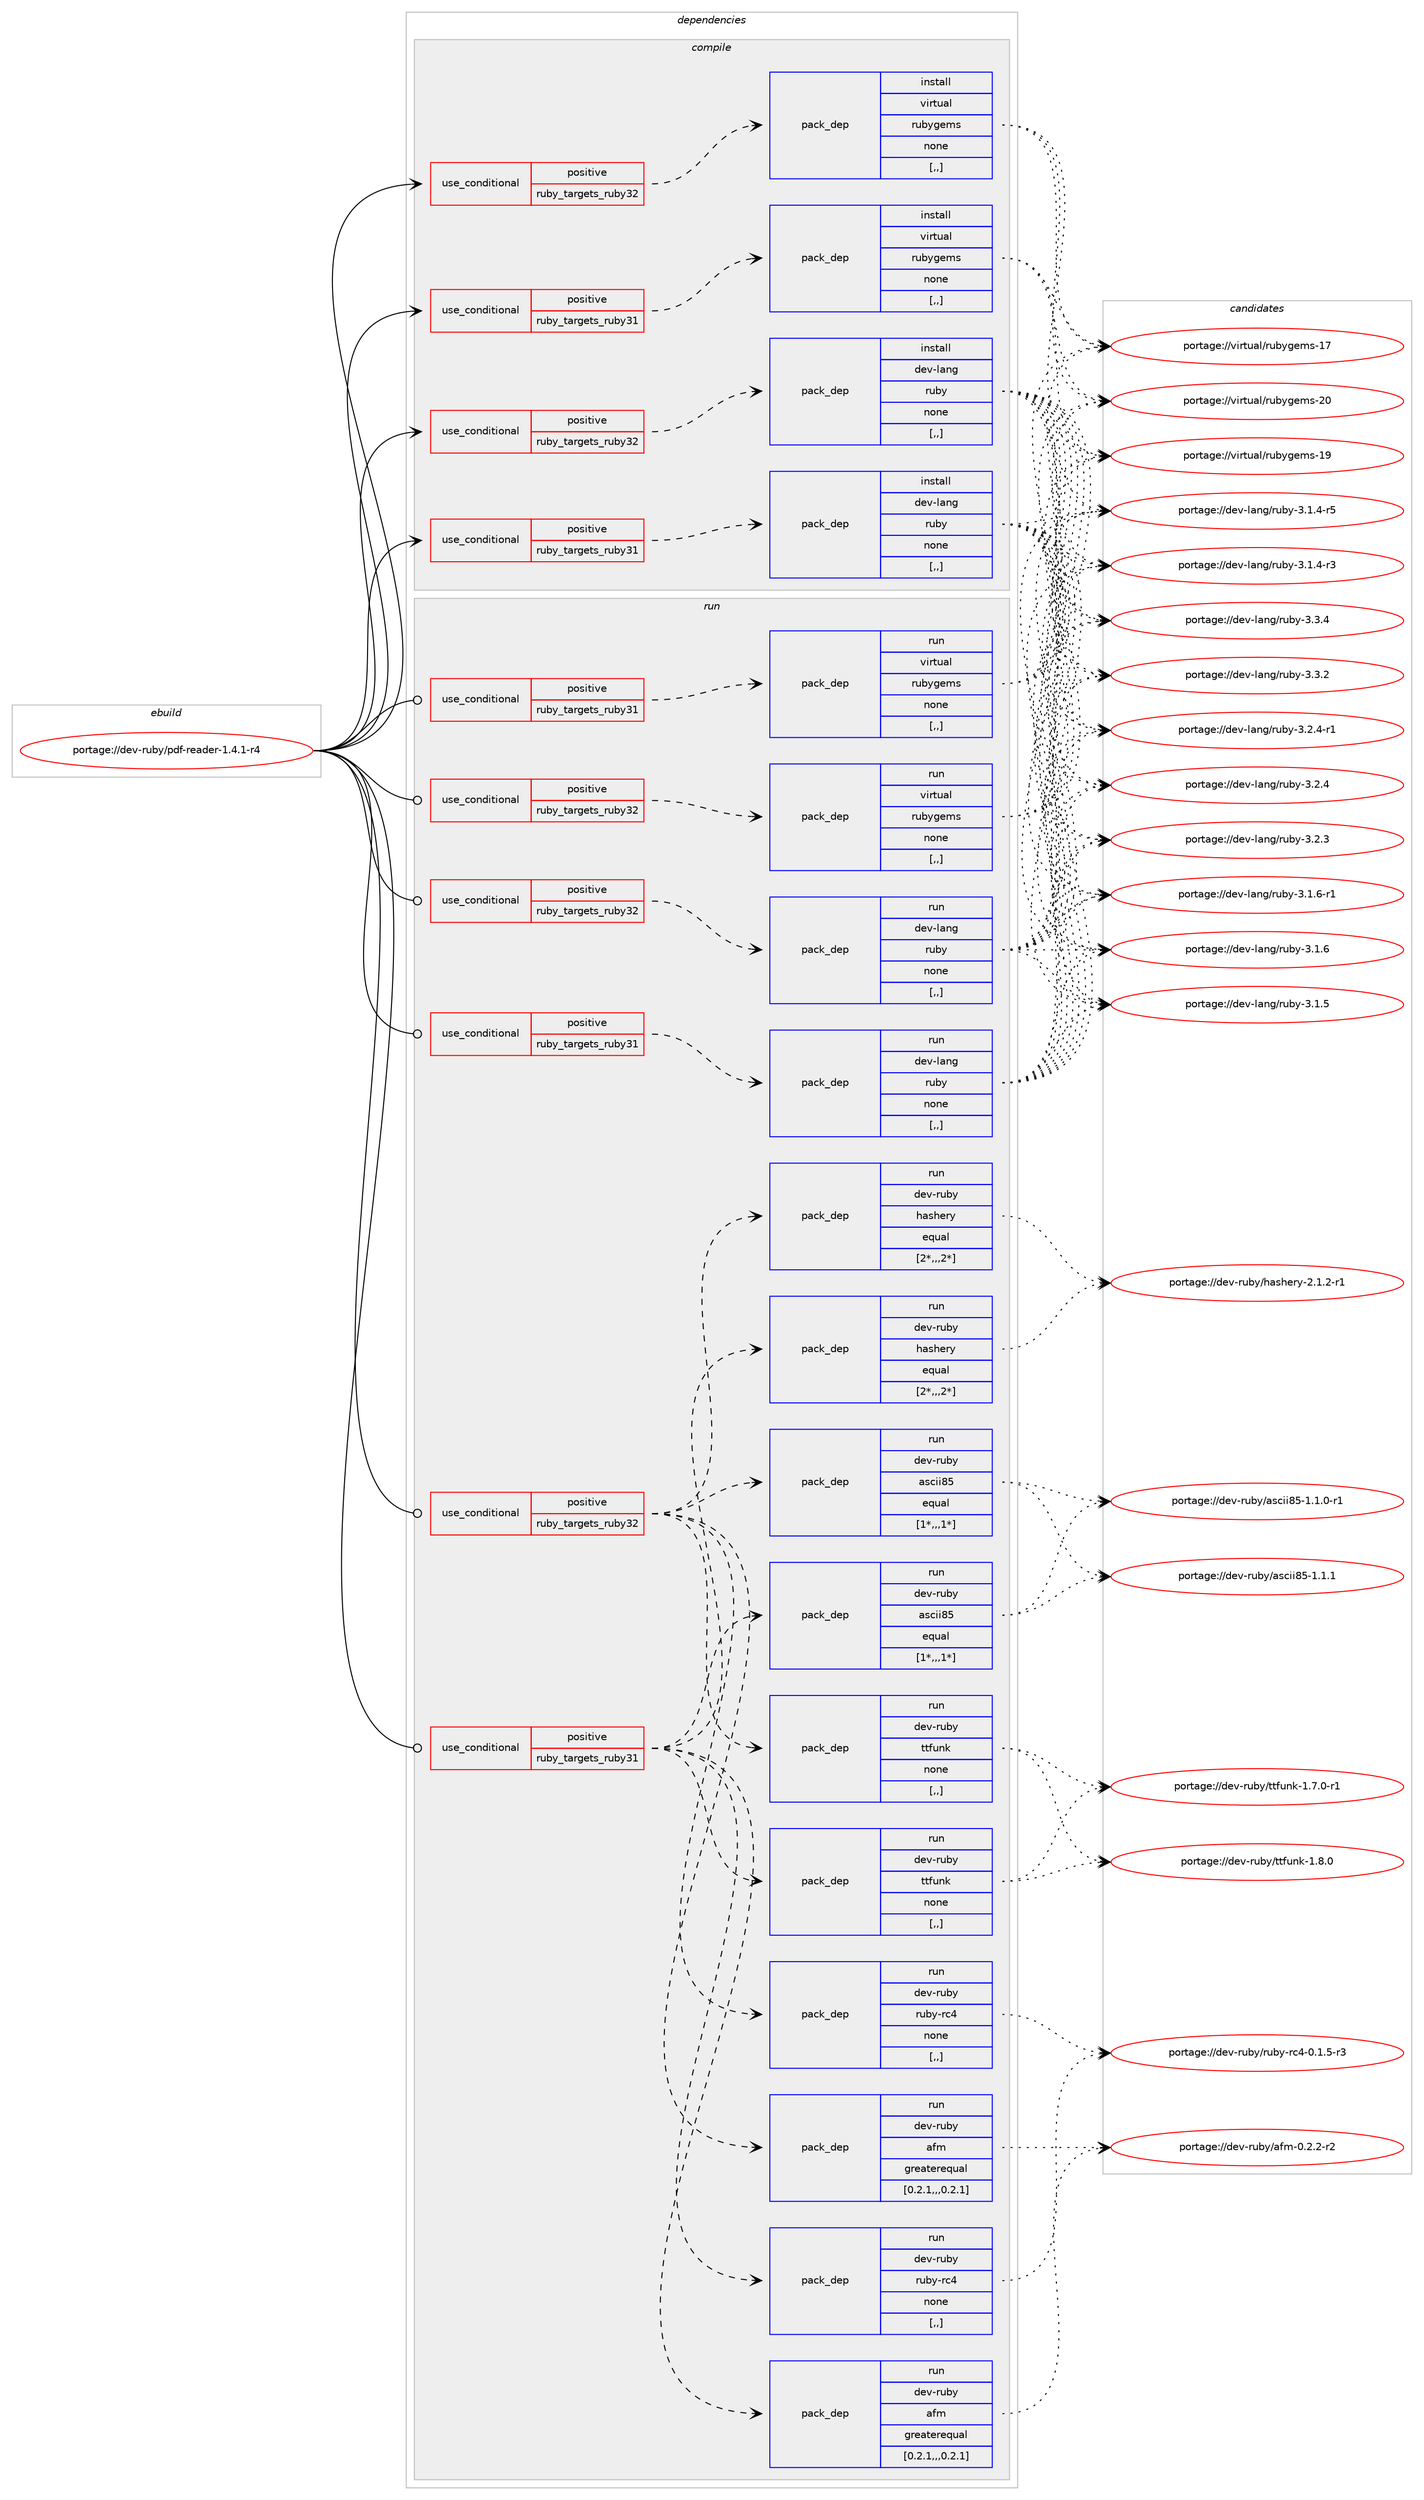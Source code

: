 digraph prolog {

# *************
# Graph options
# *************

newrank=true;
concentrate=true;
compound=true;
graph [rankdir=LR,fontname=Helvetica,fontsize=10,ranksep=1.5];#, ranksep=2.5, nodesep=0.2];
edge  [arrowhead=vee];
node  [fontname=Helvetica,fontsize=10];

# **********
# The ebuild
# **********

subgraph cluster_leftcol {
color=gray;
label=<<i>ebuild</i>>;
id [label="portage://dev-ruby/pdf-reader-1.4.1-r4", color=red, width=4, href="../dev-ruby/pdf-reader-1.4.1-r4.svg"];
}

# ****************
# The dependencies
# ****************

subgraph cluster_midcol {
color=gray;
label=<<i>dependencies</i>>;
subgraph cluster_compile {
fillcolor="#eeeeee";
style=filled;
label=<<i>compile</i>>;
subgraph cond52366 {
dependency193632 [label=<<TABLE BORDER="0" CELLBORDER="1" CELLSPACING="0" CELLPADDING="4"><TR><TD ROWSPAN="3" CELLPADDING="10">use_conditional</TD></TR><TR><TD>positive</TD></TR><TR><TD>ruby_targets_ruby31</TD></TR></TABLE>>, shape=none, color=red];
subgraph pack139911 {
dependency193633 [label=<<TABLE BORDER="0" CELLBORDER="1" CELLSPACING="0" CELLPADDING="4" WIDTH="220"><TR><TD ROWSPAN="6" CELLPADDING="30">pack_dep</TD></TR><TR><TD WIDTH="110">install</TD></TR><TR><TD>dev-lang</TD></TR><TR><TD>ruby</TD></TR><TR><TD>none</TD></TR><TR><TD>[,,]</TD></TR></TABLE>>, shape=none, color=blue];
}
dependency193632:e -> dependency193633:w [weight=20,style="dashed",arrowhead="vee"];
}
id:e -> dependency193632:w [weight=20,style="solid",arrowhead="vee"];
subgraph cond52367 {
dependency193634 [label=<<TABLE BORDER="0" CELLBORDER="1" CELLSPACING="0" CELLPADDING="4"><TR><TD ROWSPAN="3" CELLPADDING="10">use_conditional</TD></TR><TR><TD>positive</TD></TR><TR><TD>ruby_targets_ruby31</TD></TR></TABLE>>, shape=none, color=red];
subgraph pack139912 {
dependency193635 [label=<<TABLE BORDER="0" CELLBORDER="1" CELLSPACING="0" CELLPADDING="4" WIDTH="220"><TR><TD ROWSPAN="6" CELLPADDING="30">pack_dep</TD></TR><TR><TD WIDTH="110">install</TD></TR><TR><TD>virtual</TD></TR><TR><TD>rubygems</TD></TR><TR><TD>none</TD></TR><TR><TD>[,,]</TD></TR></TABLE>>, shape=none, color=blue];
}
dependency193634:e -> dependency193635:w [weight=20,style="dashed",arrowhead="vee"];
}
id:e -> dependency193634:w [weight=20,style="solid",arrowhead="vee"];
subgraph cond52368 {
dependency193636 [label=<<TABLE BORDER="0" CELLBORDER="1" CELLSPACING="0" CELLPADDING="4"><TR><TD ROWSPAN="3" CELLPADDING="10">use_conditional</TD></TR><TR><TD>positive</TD></TR><TR><TD>ruby_targets_ruby32</TD></TR></TABLE>>, shape=none, color=red];
subgraph pack139913 {
dependency193637 [label=<<TABLE BORDER="0" CELLBORDER="1" CELLSPACING="0" CELLPADDING="4" WIDTH="220"><TR><TD ROWSPAN="6" CELLPADDING="30">pack_dep</TD></TR><TR><TD WIDTH="110">install</TD></TR><TR><TD>dev-lang</TD></TR><TR><TD>ruby</TD></TR><TR><TD>none</TD></TR><TR><TD>[,,]</TD></TR></TABLE>>, shape=none, color=blue];
}
dependency193636:e -> dependency193637:w [weight=20,style="dashed",arrowhead="vee"];
}
id:e -> dependency193636:w [weight=20,style="solid",arrowhead="vee"];
subgraph cond52369 {
dependency193638 [label=<<TABLE BORDER="0" CELLBORDER="1" CELLSPACING="0" CELLPADDING="4"><TR><TD ROWSPAN="3" CELLPADDING="10">use_conditional</TD></TR><TR><TD>positive</TD></TR><TR><TD>ruby_targets_ruby32</TD></TR></TABLE>>, shape=none, color=red];
subgraph pack139914 {
dependency193639 [label=<<TABLE BORDER="0" CELLBORDER="1" CELLSPACING="0" CELLPADDING="4" WIDTH="220"><TR><TD ROWSPAN="6" CELLPADDING="30">pack_dep</TD></TR><TR><TD WIDTH="110">install</TD></TR><TR><TD>virtual</TD></TR><TR><TD>rubygems</TD></TR><TR><TD>none</TD></TR><TR><TD>[,,]</TD></TR></TABLE>>, shape=none, color=blue];
}
dependency193638:e -> dependency193639:w [weight=20,style="dashed",arrowhead="vee"];
}
id:e -> dependency193638:w [weight=20,style="solid",arrowhead="vee"];
}
subgraph cluster_compileandrun {
fillcolor="#eeeeee";
style=filled;
label=<<i>compile and run</i>>;
}
subgraph cluster_run {
fillcolor="#eeeeee";
style=filled;
label=<<i>run</i>>;
subgraph cond52370 {
dependency193640 [label=<<TABLE BORDER="0" CELLBORDER="1" CELLSPACING="0" CELLPADDING="4"><TR><TD ROWSPAN="3" CELLPADDING="10">use_conditional</TD></TR><TR><TD>positive</TD></TR><TR><TD>ruby_targets_ruby31</TD></TR></TABLE>>, shape=none, color=red];
subgraph pack139915 {
dependency193641 [label=<<TABLE BORDER="0" CELLBORDER="1" CELLSPACING="0" CELLPADDING="4" WIDTH="220"><TR><TD ROWSPAN="6" CELLPADDING="30">pack_dep</TD></TR><TR><TD WIDTH="110">run</TD></TR><TR><TD>dev-lang</TD></TR><TR><TD>ruby</TD></TR><TR><TD>none</TD></TR><TR><TD>[,,]</TD></TR></TABLE>>, shape=none, color=blue];
}
dependency193640:e -> dependency193641:w [weight=20,style="dashed",arrowhead="vee"];
}
id:e -> dependency193640:w [weight=20,style="solid",arrowhead="odot"];
subgraph cond52371 {
dependency193642 [label=<<TABLE BORDER="0" CELLBORDER="1" CELLSPACING="0" CELLPADDING="4"><TR><TD ROWSPAN="3" CELLPADDING="10">use_conditional</TD></TR><TR><TD>positive</TD></TR><TR><TD>ruby_targets_ruby31</TD></TR></TABLE>>, shape=none, color=red];
subgraph pack139916 {
dependency193643 [label=<<TABLE BORDER="0" CELLBORDER="1" CELLSPACING="0" CELLPADDING="4" WIDTH="220"><TR><TD ROWSPAN="6" CELLPADDING="30">pack_dep</TD></TR><TR><TD WIDTH="110">run</TD></TR><TR><TD>dev-ruby</TD></TR><TR><TD>afm</TD></TR><TR><TD>greaterequal</TD></TR><TR><TD>[0.2.1,,,0.2.1]</TD></TR></TABLE>>, shape=none, color=blue];
}
dependency193642:e -> dependency193643:w [weight=20,style="dashed",arrowhead="vee"];
subgraph pack139917 {
dependency193644 [label=<<TABLE BORDER="0" CELLBORDER="1" CELLSPACING="0" CELLPADDING="4" WIDTH="220"><TR><TD ROWSPAN="6" CELLPADDING="30">pack_dep</TD></TR><TR><TD WIDTH="110">run</TD></TR><TR><TD>dev-ruby</TD></TR><TR><TD>ascii85</TD></TR><TR><TD>equal</TD></TR><TR><TD>[1*,,,1*]</TD></TR></TABLE>>, shape=none, color=blue];
}
dependency193642:e -> dependency193644:w [weight=20,style="dashed",arrowhead="vee"];
subgraph pack139918 {
dependency193645 [label=<<TABLE BORDER="0" CELLBORDER="1" CELLSPACING="0" CELLPADDING="4" WIDTH="220"><TR><TD ROWSPAN="6" CELLPADDING="30">pack_dep</TD></TR><TR><TD WIDTH="110">run</TD></TR><TR><TD>dev-ruby</TD></TR><TR><TD>hashery</TD></TR><TR><TD>equal</TD></TR><TR><TD>[2*,,,2*]</TD></TR></TABLE>>, shape=none, color=blue];
}
dependency193642:e -> dependency193645:w [weight=20,style="dashed",arrowhead="vee"];
subgraph pack139919 {
dependency193646 [label=<<TABLE BORDER="0" CELLBORDER="1" CELLSPACING="0" CELLPADDING="4" WIDTH="220"><TR><TD ROWSPAN="6" CELLPADDING="30">pack_dep</TD></TR><TR><TD WIDTH="110">run</TD></TR><TR><TD>dev-ruby</TD></TR><TR><TD>ttfunk</TD></TR><TR><TD>none</TD></TR><TR><TD>[,,]</TD></TR></TABLE>>, shape=none, color=blue];
}
dependency193642:e -> dependency193646:w [weight=20,style="dashed",arrowhead="vee"];
subgraph pack139920 {
dependency193647 [label=<<TABLE BORDER="0" CELLBORDER="1" CELLSPACING="0" CELLPADDING="4" WIDTH="220"><TR><TD ROWSPAN="6" CELLPADDING="30">pack_dep</TD></TR><TR><TD WIDTH="110">run</TD></TR><TR><TD>dev-ruby</TD></TR><TR><TD>ruby-rc4</TD></TR><TR><TD>none</TD></TR><TR><TD>[,,]</TD></TR></TABLE>>, shape=none, color=blue];
}
dependency193642:e -> dependency193647:w [weight=20,style="dashed",arrowhead="vee"];
}
id:e -> dependency193642:w [weight=20,style="solid",arrowhead="odot"];
subgraph cond52372 {
dependency193648 [label=<<TABLE BORDER="0" CELLBORDER="1" CELLSPACING="0" CELLPADDING="4"><TR><TD ROWSPAN="3" CELLPADDING="10">use_conditional</TD></TR><TR><TD>positive</TD></TR><TR><TD>ruby_targets_ruby31</TD></TR></TABLE>>, shape=none, color=red];
subgraph pack139921 {
dependency193649 [label=<<TABLE BORDER="0" CELLBORDER="1" CELLSPACING="0" CELLPADDING="4" WIDTH="220"><TR><TD ROWSPAN="6" CELLPADDING="30">pack_dep</TD></TR><TR><TD WIDTH="110">run</TD></TR><TR><TD>virtual</TD></TR><TR><TD>rubygems</TD></TR><TR><TD>none</TD></TR><TR><TD>[,,]</TD></TR></TABLE>>, shape=none, color=blue];
}
dependency193648:e -> dependency193649:w [weight=20,style="dashed",arrowhead="vee"];
}
id:e -> dependency193648:w [weight=20,style="solid",arrowhead="odot"];
subgraph cond52373 {
dependency193650 [label=<<TABLE BORDER="0" CELLBORDER="1" CELLSPACING="0" CELLPADDING="4"><TR><TD ROWSPAN="3" CELLPADDING="10">use_conditional</TD></TR><TR><TD>positive</TD></TR><TR><TD>ruby_targets_ruby32</TD></TR></TABLE>>, shape=none, color=red];
subgraph pack139922 {
dependency193651 [label=<<TABLE BORDER="0" CELLBORDER="1" CELLSPACING="0" CELLPADDING="4" WIDTH="220"><TR><TD ROWSPAN="6" CELLPADDING="30">pack_dep</TD></TR><TR><TD WIDTH="110">run</TD></TR><TR><TD>dev-lang</TD></TR><TR><TD>ruby</TD></TR><TR><TD>none</TD></TR><TR><TD>[,,]</TD></TR></TABLE>>, shape=none, color=blue];
}
dependency193650:e -> dependency193651:w [weight=20,style="dashed",arrowhead="vee"];
}
id:e -> dependency193650:w [weight=20,style="solid",arrowhead="odot"];
subgraph cond52374 {
dependency193652 [label=<<TABLE BORDER="0" CELLBORDER="1" CELLSPACING="0" CELLPADDING="4"><TR><TD ROWSPAN="3" CELLPADDING="10">use_conditional</TD></TR><TR><TD>positive</TD></TR><TR><TD>ruby_targets_ruby32</TD></TR></TABLE>>, shape=none, color=red];
subgraph pack139923 {
dependency193653 [label=<<TABLE BORDER="0" CELLBORDER="1" CELLSPACING="0" CELLPADDING="4" WIDTH="220"><TR><TD ROWSPAN="6" CELLPADDING="30">pack_dep</TD></TR><TR><TD WIDTH="110">run</TD></TR><TR><TD>dev-ruby</TD></TR><TR><TD>afm</TD></TR><TR><TD>greaterequal</TD></TR><TR><TD>[0.2.1,,,0.2.1]</TD></TR></TABLE>>, shape=none, color=blue];
}
dependency193652:e -> dependency193653:w [weight=20,style="dashed",arrowhead="vee"];
subgraph pack139924 {
dependency193654 [label=<<TABLE BORDER="0" CELLBORDER="1" CELLSPACING="0" CELLPADDING="4" WIDTH="220"><TR><TD ROWSPAN="6" CELLPADDING="30">pack_dep</TD></TR><TR><TD WIDTH="110">run</TD></TR><TR><TD>dev-ruby</TD></TR><TR><TD>ascii85</TD></TR><TR><TD>equal</TD></TR><TR><TD>[1*,,,1*]</TD></TR></TABLE>>, shape=none, color=blue];
}
dependency193652:e -> dependency193654:w [weight=20,style="dashed",arrowhead="vee"];
subgraph pack139925 {
dependency193655 [label=<<TABLE BORDER="0" CELLBORDER="1" CELLSPACING="0" CELLPADDING="4" WIDTH="220"><TR><TD ROWSPAN="6" CELLPADDING="30">pack_dep</TD></TR><TR><TD WIDTH="110">run</TD></TR><TR><TD>dev-ruby</TD></TR><TR><TD>hashery</TD></TR><TR><TD>equal</TD></TR><TR><TD>[2*,,,2*]</TD></TR></TABLE>>, shape=none, color=blue];
}
dependency193652:e -> dependency193655:w [weight=20,style="dashed",arrowhead="vee"];
subgraph pack139926 {
dependency193656 [label=<<TABLE BORDER="0" CELLBORDER="1" CELLSPACING="0" CELLPADDING="4" WIDTH="220"><TR><TD ROWSPAN="6" CELLPADDING="30">pack_dep</TD></TR><TR><TD WIDTH="110">run</TD></TR><TR><TD>dev-ruby</TD></TR><TR><TD>ttfunk</TD></TR><TR><TD>none</TD></TR><TR><TD>[,,]</TD></TR></TABLE>>, shape=none, color=blue];
}
dependency193652:e -> dependency193656:w [weight=20,style="dashed",arrowhead="vee"];
subgraph pack139927 {
dependency193657 [label=<<TABLE BORDER="0" CELLBORDER="1" CELLSPACING="0" CELLPADDING="4" WIDTH="220"><TR><TD ROWSPAN="6" CELLPADDING="30">pack_dep</TD></TR><TR><TD WIDTH="110">run</TD></TR><TR><TD>dev-ruby</TD></TR><TR><TD>ruby-rc4</TD></TR><TR><TD>none</TD></TR><TR><TD>[,,]</TD></TR></TABLE>>, shape=none, color=blue];
}
dependency193652:e -> dependency193657:w [weight=20,style="dashed",arrowhead="vee"];
}
id:e -> dependency193652:w [weight=20,style="solid",arrowhead="odot"];
subgraph cond52375 {
dependency193658 [label=<<TABLE BORDER="0" CELLBORDER="1" CELLSPACING="0" CELLPADDING="4"><TR><TD ROWSPAN="3" CELLPADDING="10">use_conditional</TD></TR><TR><TD>positive</TD></TR><TR><TD>ruby_targets_ruby32</TD></TR></TABLE>>, shape=none, color=red];
subgraph pack139928 {
dependency193659 [label=<<TABLE BORDER="0" CELLBORDER="1" CELLSPACING="0" CELLPADDING="4" WIDTH="220"><TR><TD ROWSPAN="6" CELLPADDING="30">pack_dep</TD></TR><TR><TD WIDTH="110">run</TD></TR><TR><TD>virtual</TD></TR><TR><TD>rubygems</TD></TR><TR><TD>none</TD></TR><TR><TD>[,,]</TD></TR></TABLE>>, shape=none, color=blue];
}
dependency193658:e -> dependency193659:w [weight=20,style="dashed",arrowhead="vee"];
}
id:e -> dependency193658:w [weight=20,style="solid",arrowhead="odot"];
}
}

# **************
# The candidates
# **************

subgraph cluster_choices {
rank=same;
color=gray;
label=<<i>candidates</i>>;

subgraph choice139911 {
color=black;
nodesep=1;
choice10010111845108971101034711411798121455146514652 [label="portage://dev-lang/ruby-3.3.4", color=red, width=4,href="../dev-lang/ruby-3.3.4.svg"];
choice10010111845108971101034711411798121455146514650 [label="portage://dev-lang/ruby-3.3.2", color=red, width=4,href="../dev-lang/ruby-3.3.2.svg"];
choice100101118451089711010347114117981214551465046524511449 [label="portage://dev-lang/ruby-3.2.4-r1", color=red, width=4,href="../dev-lang/ruby-3.2.4-r1.svg"];
choice10010111845108971101034711411798121455146504652 [label="portage://dev-lang/ruby-3.2.4", color=red, width=4,href="../dev-lang/ruby-3.2.4.svg"];
choice10010111845108971101034711411798121455146504651 [label="portage://dev-lang/ruby-3.2.3", color=red, width=4,href="../dev-lang/ruby-3.2.3.svg"];
choice100101118451089711010347114117981214551464946544511449 [label="portage://dev-lang/ruby-3.1.6-r1", color=red, width=4,href="../dev-lang/ruby-3.1.6-r1.svg"];
choice10010111845108971101034711411798121455146494654 [label="portage://dev-lang/ruby-3.1.6", color=red, width=4,href="../dev-lang/ruby-3.1.6.svg"];
choice10010111845108971101034711411798121455146494653 [label="portage://dev-lang/ruby-3.1.5", color=red, width=4,href="../dev-lang/ruby-3.1.5.svg"];
choice100101118451089711010347114117981214551464946524511453 [label="portage://dev-lang/ruby-3.1.4-r5", color=red, width=4,href="../dev-lang/ruby-3.1.4-r5.svg"];
choice100101118451089711010347114117981214551464946524511451 [label="portage://dev-lang/ruby-3.1.4-r3", color=red, width=4,href="../dev-lang/ruby-3.1.4-r3.svg"];
dependency193633:e -> choice10010111845108971101034711411798121455146514652:w [style=dotted,weight="100"];
dependency193633:e -> choice10010111845108971101034711411798121455146514650:w [style=dotted,weight="100"];
dependency193633:e -> choice100101118451089711010347114117981214551465046524511449:w [style=dotted,weight="100"];
dependency193633:e -> choice10010111845108971101034711411798121455146504652:w [style=dotted,weight="100"];
dependency193633:e -> choice10010111845108971101034711411798121455146504651:w [style=dotted,weight="100"];
dependency193633:e -> choice100101118451089711010347114117981214551464946544511449:w [style=dotted,weight="100"];
dependency193633:e -> choice10010111845108971101034711411798121455146494654:w [style=dotted,weight="100"];
dependency193633:e -> choice10010111845108971101034711411798121455146494653:w [style=dotted,weight="100"];
dependency193633:e -> choice100101118451089711010347114117981214551464946524511453:w [style=dotted,weight="100"];
dependency193633:e -> choice100101118451089711010347114117981214551464946524511451:w [style=dotted,weight="100"];
}
subgraph choice139912 {
color=black;
nodesep=1;
choice118105114116117971084711411798121103101109115455048 [label="portage://virtual/rubygems-20", color=red, width=4,href="../virtual/rubygems-20.svg"];
choice118105114116117971084711411798121103101109115454957 [label="portage://virtual/rubygems-19", color=red, width=4,href="../virtual/rubygems-19.svg"];
choice118105114116117971084711411798121103101109115454955 [label="portage://virtual/rubygems-17", color=red, width=4,href="../virtual/rubygems-17.svg"];
dependency193635:e -> choice118105114116117971084711411798121103101109115455048:w [style=dotted,weight="100"];
dependency193635:e -> choice118105114116117971084711411798121103101109115454957:w [style=dotted,weight="100"];
dependency193635:e -> choice118105114116117971084711411798121103101109115454955:w [style=dotted,weight="100"];
}
subgraph choice139913 {
color=black;
nodesep=1;
choice10010111845108971101034711411798121455146514652 [label="portage://dev-lang/ruby-3.3.4", color=red, width=4,href="../dev-lang/ruby-3.3.4.svg"];
choice10010111845108971101034711411798121455146514650 [label="portage://dev-lang/ruby-3.3.2", color=red, width=4,href="../dev-lang/ruby-3.3.2.svg"];
choice100101118451089711010347114117981214551465046524511449 [label="portage://dev-lang/ruby-3.2.4-r1", color=red, width=4,href="../dev-lang/ruby-3.2.4-r1.svg"];
choice10010111845108971101034711411798121455146504652 [label="portage://dev-lang/ruby-3.2.4", color=red, width=4,href="../dev-lang/ruby-3.2.4.svg"];
choice10010111845108971101034711411798121455146504651 [label="portage://dev-lang/ruby-3.2.3", color=red, width=4,href="../dev-lang/ruby-3.2.3.svg"];
choice100101118451089711010347114117981214551464946544511449 [label="portage://dev-lang/ruby-3.1.6-r1", color=red, width=4,href="../dev-lang/ruby-3.1.6-r1.svg"];
choice10010111845108971101034711411798121455146494654 [label="portage://dev-lang/ruby-3.1.6", color=red, width=4,href="../dev-lang/ruby-3.1.6.svg"];
choice10010111845108971101034711411798121455146494653 [label="portage://dev-lang/ruby-3.1.5", color=red, width=4,href="../dev-lang/ruby-3.1.5.svg"];
choice100101118451089711010347114117981214551464946524511453 [label="portage://dev-lang/ruby-3.1.4-r5", color=red, width=4,href="../dev-lang/ruby-3.1.4-r5.svg"];
choice100101118451089711010347114117981214551464946524511451 [label="portage://dev-lang/ruby-3.1.4-r3", color=red, width=4,href="../dev-lang/ruby-3.1.4-r3.svg"];
dependency193637:e -> choice10010111845108971101034711411798121455146514652:w [style=dotted,weight="100"];
dependency193637:e -> choice10010111845108971101034711411798121455146514650:w [style=dotted,weight="100"];
dependency193637:e -> choice100101118451089711010347114117981214551465046524511449:w [style=dotted,weight="100"];
dependency193637:e -> choice10010111845108971101034711411798121455146504652:w [style=dotted,weight="100"];
dependency193637:e -> choice10010111845108971101034711411798121455146504651:w [style=dotted,weight="100"];
dependency193637:e -> choice100101118451089711010347114117981214551464946544511449:w [style=dotted,weight="100"];
dependency193637:e -> choice10010111845108971101034711411798121455146494654:w [style=dotted,weight="100"];
dependency193637:e -> choice10010111845108971101034711411798121455146494653:w [style=dotted,weight="100"];
dependency193637:e -> choice100101118451089711010347114117981214551464946524511453:w [style=dotted,weight="100"];
dependency193637:e -> choice100101118451089711010347114117981214551464946524511451:w [style=dotted,weight="100"];
}
subgraph choice139914 {
color=black;
nodesep=1;
choice118105114116117971084711411798121103101109115455048 [label="portage://virtual/rubygems-20", color=red, width=4,href="../virtual/rubygems-20.svg"];
choice118105114116117971084711411798121103101109115454957 [label="portage://virtual/rubygems-19", color=red, width=4,href="../virtual/rubygems-19.svg"];
choice118105114116117971084711411798121103101109115454955 [label="portage://virtual/rubygems-17", color=red, width=4,href="../virtual/rubygems-17.svg"];
dependency193639:e -> choice118105114116117971084711411798121103101109115455048:w [style=dotted,weight="100"];
dependency193639:e -> choice118105114116117971084711411798121103101109115454957:w [style=dotted,weight="100"];
dependency193639:e -> choice118105114116117971084711411798121103101109115454955:w [style=dotted,weight="100"];
}
subgraph choice139915 {
color=black;
nodesep=1;
choice10010111845108971101034711411798121455146514652 [label="portage://dev-lang/ruby-3.3.4", color=red, width=4,href="../dev-lang/ruby-3.3.4.svg"];
choice10010111845108971101034711411798121455146514650 [label="portage://dev-lang/ruby-3.3.2", color=red, width=4,href="../dev-lang/ruby-3.3.2.svg"];
choice100101118451089711010347114117981214551465046524511449 [label="portage://dev-lang/ruby-3.2.4-r1", color=red, width=4,href="../dev-lang/ruby-3.2.4-r1.svg"];
choice10010111845108971101034711411798121455146504652 [label="portage://dev-lang/ruby-3.2.4", color=red, width=4,href="../dev-lang/ruby-3.2.4.svg"];
choice10010111845108971101034711411798121455146504651 [label="portage://dev-lang/ruby-3.2.3", color=red, width=4,href="../dev-lang/ruby-3.2.3.svg"];
choice100101118451089711010347114117981214551464946544511449 [label="portage://dev-lang/ruby-3.1.6-r1", color=red, width=4,href="../dev-lang/ruby-3.1.6-r1.svg"];
choice10010111845108971101034711411798121455146494654 [label="portage://dev-lang/ruby-3.1.6", color=red, width=4,href="../dev-lang/ruby-3.1.6.svg"];
choice10010111845108971101034711411798121455146494653 [label="portage://dev-lang/ruby-3.1.5", color=red, width=4,href="../dev-lang/ruby-3.1.5.svg"];
choice100101118451089711010347114117981214551464946524511453 [label="portage://dev-lang/ruby-3.1.4-r5", color=red, width=4,href="../dev-lang/ruby-3.1.4-r5.svg"];
choice100101118451089711010347114117981214551464946524511451 [label="portage://dev-lang/ruby-3.1.4-r3", color=red, width=4,href="../dev-lang/ruby-3.1.4-r3.svg"];
dependency193641:e -> choice10010111845108971101034711411798121455146514652:w [style=dotted,weight="100"];
dependency193641:e -> choice10010111845108971101034711411798121455146514650:w [style=dotted,weight="100"];
dependency193641:e -> choice100101118451089711010347114117981214551465046524511449:w [style=dotted,weight="100"];
dependency193641:e -> choice10010111845108971101034711411798121455146504652:w [style=dotted,weight="100"];
dependency193641:e -> choice10010111845108971101034711411798121455146504651:w [style=dotted,weight="100"];
dependency193641:e -> choice100101118451089711010347114117981214551464946544511449:w [style=dotted,weight="100"];
dependency193641:e -> choice10010111845108971101034711411798121455146494654:w [style=dotted,weight="100"];
dependency193641:e -> choice10010111845108971101034711411798121455146494653:w [style=dotted,weight="100"];
dependency193641:e -> choice100101118451089711010347114117981214551464946524511453:w [style=dotted,weight="100"];
dependency193641:e -> choice100101118451089711010347114117981214551464946524511451:w [style=dotted,weight="100"];
}
subgraph choice139916 {
color=black;
nodesep=1;
choice100101118451141179812147971021094548465046504511450 [label="portage://dev-ruby/afm-0.2.2-r2", color=red, width=4,href="../dev-ruby/afm-0.2.2-r2.svg"];
dependency193643:e -> choice100101118451141179812147971021094548465046504511450:w [style=dotted,weight="100"];
}
subgraph choice139917 {
color=black;
nodesep=1;
choice10010111845114117981214797115991051055653454946494649 [label="portage://dev-ruby/ascii85-1.1.1", color=red, width=4,href="../dev-ruby/ascii85-1.1.1.svg"];
choice100101118451141179812147971159910510556534549464946484511449 [label="portage://dev-ruby/ascii85-1.1.0-r1", color=red, width=4,href="../dev-ruby/ascii85-1.1.0-r1.svg"];
dependency193644:e -> choice10010111845114117981214797115991051055653454946494649:w [style=dotted,weight="100"];
dependency193644:e -> choice100101118451141179812147971159910510556534549464946484511449:w [style=dotted,weight="100"];
}
subgraph choice139918 {
color=black;
nodesep=1;
choice100101118451141179812147104971151041011141214550464946504511449 [label="portage://dev-ruby/hashery-2.1.2-r1", color=red, width=4,href="../dev-ruby/hashery-2.1.2-r1.svg"];
dependency193645:e -> choice100101118451141179812147104971151041011141214550464946504511449:w [style=dotted,weight="100"];
}
subgraph choice139919 {
color=black;
nodesep=1;
choice100101118451141179812147116116102117110107454946564648 [label="portage://dev-ruby/ttfunk-1.8.0", color=red, width=4,href="../dev-ruby/ttfunk-1.8.0.svg"];
choice1001011184511411798121471161161021171101074549465546484511449 [label="portage://dev-ruby/ttfunk-1.7.0-r1", color=red, width=4,href="../dev-ruby/ttfunk-1.7.0-r1.svg"];
dependency193646:e -> choice100101118451141179812147116116102117110107454946564648:w [style=dotted,weight="100"];
dependency193646:e -> choice1001011184511411798121471161161021171101074549465546484511449:w [style=dotted,weight="100"];
}
subgraph choice139920 {
color=black;
nodesep=1;
choice100101118451141179812147114117981214511499524548464946534511451 [label="portage://dev-ruby/ruby-rc4-0.1.5-r3", color=red, width=4,href="../dev-ruby/ruby-rc4-0.1.5-r3.svg"];
dependency193647:e -> choice100101118451141179812147114117981214511499524548464946534511451:w [style=dotted,weight="100"];
}
subgraph choice139921 {
color=black;
nodesep=1;
choice118105114116117971084711411798121103101109115455048 [label="portage://virtual/rubygems-20", color=red, width=4,href="../virtual/rubygems-20.svg"];
choice118105114116117971084711411798121103101109115454957 [label="portage://virtual/rubygems-19", color=red, width=4,href="../virtual/rubygems-19.svg"];
choice118105114116117971084711411798121103101109115454955 [label="portage://virtual/rubygems-17", color=red, width=4,href="../virtual/rubygems-17.svg"];
dependency193649:e -> choice118105114116117971084711411798121103101109115455048:w [style=dotted,weight="100"];
dependency193649:e -> choice118105114116117971084711411798121103101109115454957:w [style=dotted,weight="100"];
dependency193649:e -> choice118105114116117971084711411798121103101109115454955:w [style=dotted,weight="100"];
}
subgraph choice139922 {
color=black;
nodesep=1;
choice10010111845108971101034711411798121455146514652 [label="portage://dev-lang/ruby-3.3.4", color=red, width=4,href="../dev-lang/ruby-3.3.4.svg"];
choice10010111845108971101034711411798121455146514650 [label="portage://dev-lang/ruby-3.3.2", color=red, width=4,href="../dev-lang/ruby-3.3.2.svg"];
choice100101118451089711010347114117981214551465046524511449 [label="portage://dev-lang/ruby-3.2.4-r1", color=red, width=4,href="../dev-lang/ruby-3.2.4-r1.svg"];
choice10010111845108971101034711411798121455146504652 [label="portage://dev-lang/ruby-3.2.4", color=red, width=4,href="../dev-lang/ruby-3.2.4.svg"];
choice10010111845108971101034711411798121455146504651 [label="portage://dev-lang/ruby-3.2.3", color=red, width=4,href="../dev-lang/ruby-3.2.3.svg"];
choice100101118451089711010347114117981214551464946544511449 [label="portage://dev-lang/ruby-3.1.6-r1", color=red, width=4,href="../dev-lang/ruby-3.1.6-r1.svg"];
choice10010111845108971101034711411798121455146494654 [label="portage://dev-lang/ruby-3.1.6", color=red, width=4,href="../dev-lang/ruby-3.1.6.svg"];
choice10010111845108971101034711411798121455146494653 [label="portage://dev-lang/ruby-3.1.5", color=red, width=4,href="../dev-lang/ruby-3.1.5.svg"];
choice100101118451089711010347114117981214551464946524511453 [label="portage://dev-lang/ruby-3.1.4-r5", color=red, width=4,href="../dev-lang/ruby-3.1.4-r5.svg"];
choice100101118451089711010347114117981214551464946524511451 [label="portage://dev-lang/ruby-3.1.4-r3", color=red, width=4,href="../dev-lang/ruby-3.1.4-r3.svg"];
dependency193651:e -> choice10010111845108971101034711411798121455146514652:w [style=dotted,weight="100"];
dependency193651:e -> choice10010111845108971101034711411798121455146514650:w [style=dotted,weight="100"];
dependency193651:e -> choice100101118451089711010347114117981214551465046524511449:w [style=dotted,weight="100"];
dependency193651:e -> choice10010111845108971101034711411798121455146504652:w [style=dotted,weight="100"];
dependency193651:e -> choice10010111845108971101034711411798121455146504651:w [style=dotted,weight="100"];
dependency193651:e -> choice100101118451089711010347114117981214551464946544511449:w [style=dotted,weight="100"];
dependency193651:e -> choice10010111845108971101034711411798121455146494654:w [style=dotted,weight="100"];
dependency193651:e -> choice10010111845108971101034711411798121455146494653:w [style=dotted,weight="100"];
dependency193651:e -> choice100101118451089711010347114117981214551464946524511453:w [style=dotted,weight="100"];
dependency193651:e -> choice100101118451089711010347114117981214551464946524511451:w [style=dotted,weight="100"];
}
subgraph choice139923 {
color=black;
nodesep=1;
choice100101118451141179812147971021094548465046504511450 [label="portage://dev-ruby/afm-0.2.2-r2", color=red, width=4,href="../dev-ruby/afm-0.2.2-r2.svg"];
dependency193653:e -> choice100101118451141179812147971021094548465046504511450:w [style=dotted,weight="100"];
}
subgraph choice139924 {
color=black;
nodesep=1;
choice10010111845114117981214797115991051055653454946494649 [label="portage://dev-ruby/ascii85-1.1.1", color=red, width=4,href="../dev-ruby/ascii85-1.1.1.svg"];
choice100101118451141179812147971159910510556534549464946484511449 [label="portage://dev-ruby/ascii85-1.1.0-r1", color=red, width=4,href="../dev-ruby/ascii85-1.1.0-r1.svg"];
dependency193654:e -> choice10010111845114117981214797115991051055653454946494649:w [style=dotted,weight="100"];
dependency193654:e -> choice100101118451141179812147971159910510556534549464946484511449:w [style=dotted,weight="100"];
}
subgraph choice139925 {
color=black;
nodesep=1;
choice100101118451141179812147104971151041011141214550464946504511449 [label="portage://dev-ruby/hashery-2.1.2-r1", color=red, width=4,href="../dev-ruby/hashery-2.1.2-r1.svg"];
dependency193655:e -> choice100101118451141179812147104971151041011141214550464946504511449:w [style=dotted,weight="100"];
}
subgraph choice139926 {
color=black;
nodesep=1;
choice100101118451141179812147116116102117110107454946564648 [label="portage://dev-ruby/ttfunk-1.8.0", color=red, width=4,href="../dev-ruby/ttfunk-1.8.0.svg"];
choice1001011184511411798121471161161021171101074549465546484511449 [label="portage://dev-ruby/ttfunk-1.7.0-r1", color=red, width=4,href="../dev-ruby/ttfunk-1.7.0-r1.svg"];
dependency193656:e -> choice100101118451141179812147116116102117110107454946564648:w [style=dotted,weight="100"];
dependency193656:e -> choice1001011184511411798121471161161021171101074549465546484511449:w [style=dotted,weight="100"];
}
subgraph choice139927 {
color=black;
nodesep=1;
choice100101118451141179812147114117981214511499524548464946534511451 [label="portage://dev-ruby/ruby-rc4-0.1.5-r3", color=red, width=4,href="../dev-ruby/ruby-rc4-0.1.5-r3.svg"];
dependency193657:e -> choice100101118451141179812147114117981214511499524548464946534511451:w [style=dotted,weight="100"];
}
subgraph choice139928 {
color=black;
nodesep=1;
choice118105114116117971084711411798121103101109115455048 [label="portage://virtual/rubygems-20", color=red, width=4,href="../virtual/rubygems-20.svg"];
choice118105114116117971084711411798121103101109115454957 [label="portage://virtual/rubygems-19", color=red, width=4,href="../virtual/rubygems-19.svg"];
choice118105114116117971084711411798121103101109115454955 [label="portage://virtual/rubygems-17", color=red, width=4,href="../virtual/rubygems-17.svg"];
dependency193659:e -> choice118105114116117971084711411798121103101109115455048:w [style=dotted,weight="100"];
dependency193659:e -> choice118105114116117971084711411798121103101109115454957:w [style=dotted,weight="100"];
dependency193659:e -> choice118105114116117971084711411798121103101109115454955:w [style=dotted,weight="100"];
}
}

}
